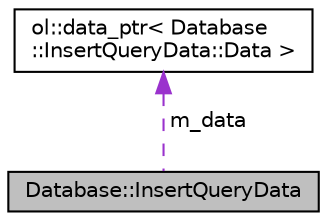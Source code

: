 digraph "Database::InsertQueryData"
{
 // LATEX_PDF_SIZE
  edge [fontname="Helvetica",fontsize="10",labelfontname="Helvetica",labelfontsize="10"];
  node [fontname="Helvetica",fontsize="10",shape=record];
  Node1 [label="Database::InsertQueryData",height=0.2,width=0.4,color="black", fillcolor="grey75", style="filled", fontcolor="black",tooltip=" "];
  Node2 -> Node1 [dir="back",color="darkorchid3",fontsize="10",style="dashed",label=" m_data" ,fontname="Helvetica"];
  Node2 [label="ol::data_ptr\< Database\l::InsertQueryData::Data \>",height=0.2,width=0.4,color="black", fillcolor="white", style="filled",URL="$classol_1_1data__ptr.html",tooltip=" "];
}
